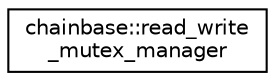 digraph "Graphical Class Hierarchy"
{
  edge [fontname="Helvetica",fontsize="10",labelfontname="Helvetica",labelfontsize="10"];
  node [fontname="Helvetica",fontsize="10",shape=record];
  rankdir="LR";
  Node0 [label="chainbase::read_write\l_mutex_manager",height=0.2,width=0.4,color="black", fillcolor="white", style="filled",URL="$classchainbase_1_1read__write__mutex__manager.html"];
}
